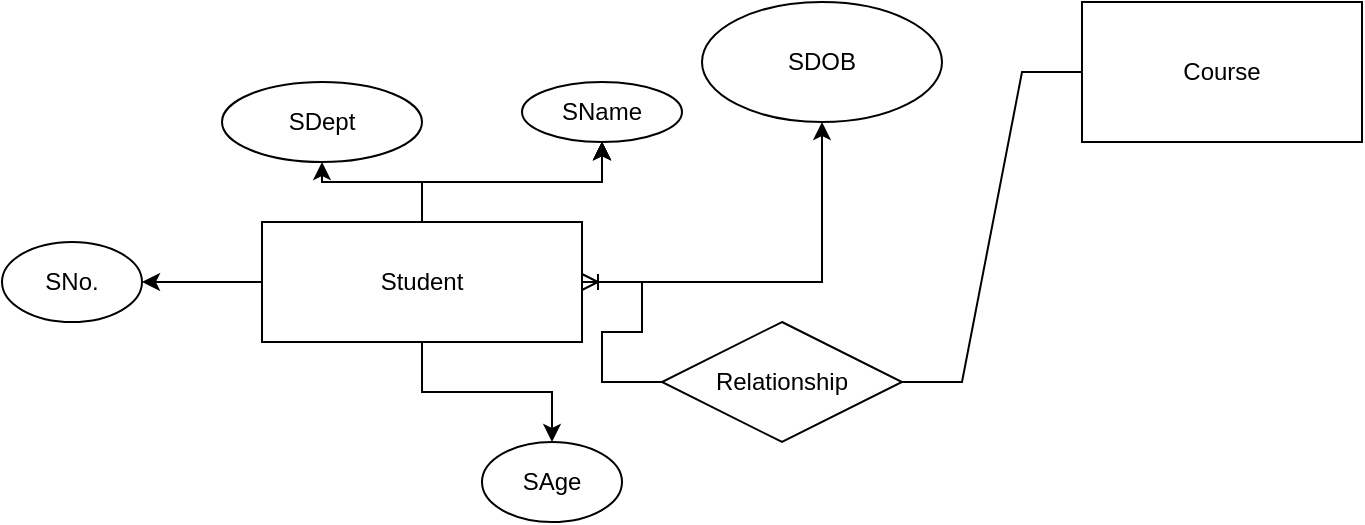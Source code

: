 <mxfile version="20.6.0" type="github">
  <diagram id="R2lEEEUBdFMjLlhIrx00" name="Page-1">
    <mxGraphModel dx="868" dy="439" grid="1" gridSize="10" guides="1" tooltips="1" connect="1" arrows="1" fold="1" page="1" pageScale="1" pageWidth="850" pageHeight="1100" math="0" shadow="0" extFonts="Permanent Marker^https://fonts.googleapis.com/css?family=Permanent+Marker">
      <root>
        <mxCell id="0" />
        <mxCell id="1" parent="0" />
        <mxCell id="3dNQoMDfdNyZ1fWs5VBs-3" value="" style="edgeStyle=orthogonalEdgeStyle;rounded=0;orthogonalLoop=1;jettySize=auto;html=1;" edge="1" parent="1" source="3dNQoMDfdNyZ1fWs5VBs-1" target="3dNQoMDfdNyZ1fWs5VBs-2">
          <mxGeometry relative="1" as="geometry" />
        </mxCell>
        <mxCell id="3dNQoMDfdNyZ1fWs5VBs-5" value="" style="edgeStyle=orthogonalEdgeStyle;rounded=0;orthogonalLoop=1;jettySize=auto;html=1;" edge="1" parent="1" source="3dNQoMDfdNyZ1fWs5VBs-1" target="3dNQoMDfdNyZ1fWs5VBs-4">
          <mxGeometry relative="1" as="geometry" />
        </mxCell>
        <mxCell id="3dNQoMDfdNyZ1fWs5VBs-7" value="" style="edgeStyle=orthogonalEdgeStyle;rounded=0;orthogonalLoop=1;jettySize=auto;html=1;" edge="1" parent="1" source="3dNQoMDfdNyZ1fWs5VBs-1" target="3dNQoMDfdNyZ1fWs5VBs-6">
          <mxGeometry relative="1" as="geometry" />
        </mxCell>
        <mxCell id="3dNQoMDfdNyZ1fWs5VBs-8" value="" style="edgeStyle=orthogonalEdgeStyle;rounded=0;orthogonalLoop=1;jettySize=auto;html=1;" edge="1" parent="1" source="3dNQoMDfdNyZ1fWs5VBs-1" target="3dNQoMDfdNyZ1fWs5VBs-2">
          <mxGeometry relative="1" as="geometry" />
        </mxCell>
        <mxCell id="3dNQoMDfdNyZ1fWs5VBs-9" value="" style="edgeStyle=orthogonalEdgeStyle;rounded=0;orthogonalLoop=1;jettySize=auto;html=1;" edge="1" parent="1" source="3dNQoMDfdNyZ1fWs5VBs-1" target="3dNQoMDfdNyZ1fWs5VBs-2">
          <mxGeometry relative="1" as="geometry" />
        </mxCell>
        <mxCell id="3dNQoMDfdNyZ1fWs5VBs-11" value="" style="edgeStyle=orthogonalEdgeStyle;rounded=0;orthogonalLoop=1;jettySize=auto;html=1;" edge="1" parent="1" source="3dNQoMDfdNyZ1fWs5VBs-1" target="3dNQoMDfdNyZ1fWs5VBs-10">
          <mxGeometry relative="1" as="geometry" />
        </mxCell>
        <mxCell id="3dNQoMDfdNyZ1fWs5VBs-12" value="" style="edgeStyle=orthogonalEdgeStyle;rounded=0;orthogonalLoop=1;jettySize=auto;html=1;" edge="1" parent="1" source="3dNQoMDfdNyZ1fWs5VBs-1" target="3dNQoMDfdNyZ1fWs5VBs-2">
          <mxGeometry relative="1" as="geometry" />
        </mxCell>
        <mxCell id="3dNQoMDfdNyZ1fWs5VBs-13" value="" style="edgeStyle=orthogonalEdgeStyle;rounded=0;orthogonalLoop=1;jettySize=auto;html=1;" edge="1" parent="1" source="3dNQoMDfdNyZ1fWs5VBs-1" target="3dNQoMDfdNyZ1fWs5VBs-2">
          <mxGeometry relative="1" as="geometry" />
        </mxCell>
        <mxCell id="3dNQoMDfdNyZ1fWs5VBs-19" value="" style="edgeStyle=orthogonalEdgeStyle;rounded=0;orthogonalLoop=1;jettySize=auto;html=1;" edge="1" parent="1" source="3dNQoMDfdNyZ1fWs5VBs-1" target="3dNQoMDfdNyZ1fWs5VBs-14">
          <mxGeometry relative="1" as="geometry" />
        </mxCell>
        <mxCell id="3dNQoMDfdNyZ1fWs5VBs-1" value="Student" style="whiteSpace=wrap;html=1;align=center;" vertex="1" parent="1">
          <mxGeometry x="170" y="310" width="160" height="60" as="geometry" />
        </mxCell>
        <mxCell id="3dNQoMDfdNyZ1fWs5VBs-2" value="SName" style="ellipse;whiteSpace=wrap;html=1;" vertex="1" parent="1">
          <mxGeometry x="300" y="240" width="80" height="30" as="geometry" />
        </mxCell>
        <mxCell id="3dNQoMDfdNyZ1fWs5VBs-4" value="SNo." style="ellipse;whiteSpace=wrap;html=1;" vertex="1" parent="1">
          <mxGeometry x="40" y="320" width="70" height="40" as="geometry" />
        </mxCell>
        <mxCell id="3dNQoMDfdNyZ1fWs5VBs-6" value="SAge" style="ellipse;whiteSpace=wrap;html=1;" vertex="1" parent="1">
          <mxGeometry x="280" y="420" width="70" height="40" as="geometry" />
        </mxCell>
        <mxCell id="3dNQoMDfdNyZ1fWs5VBs-10" value="&lt;div&gt;SDOB&lt;/div&gt;" style="ellipse;whiteSpace=wrap;html=1;" vertex="1" parent="1">
          <mxGeometry x="390" y="200" width="120" height="60" as="geometry" />
        </mxCell>
        <mxCell id="3dNQoMDfdNyZ1fWs5VBs-14" value="SDept" style="ellipse;whiteSpace=wrap;html=1;align=center;" vertex="1" parent="1">
          <mxGeometry x="150" y="240" width="100" height="40" as="geometry" />
        </mxCell>
        <mxCell id="3dNQoMDfdNyZ1fWs5VBs-20" value="Course" style="whiteSpace=wrap;html=1;align=center;" vertex="1" parent="1">
          <mxGeometry x="580" y="200" width="140" height="70" as="geometry" />
        </mxCell>
        <mxCell id="3dNQoMDfdNyZ1fWs5VBs-29" value="" style="edgeStyle=entityRelationEdgeStyle;fontSize=12;html=1;endArrow=ERoneToMany;rounded=0;entryX=1;entryY=0.5;entryDx=0;entryDy=0;startArrow=none;" edge="1" parent="1" source="3dNQoMDfdNyZ1fWs5VBs-22" target="3dNQoMDfdNyZ1fWs5VBs-1">
          <mxGeometry width="100" height="100" relative="1" as="geometry">
            <mxPoint x="370" y="410" as="sourcePoint" />
            <mxPoint x="470" y="310" as="targetPoint" />
          </mxGeometry>
        </mxCell>
        <mxCell id="3dNQoMDfdNyZ1fWs5VBs-22" value="Relationship" style="shape=rhombus;perimeter=rhombusPerimeter;whiteSpace=wrap;html=1;align=center;" vertex="1" parent="1">
          <mxGeometry x="370" y="360" width="120" height="60" as="geometry" />
        </mxCell>
        <mxCell id="3dNQoMDfdNyZ1fWs5VBs-30" value="" style="edgeStyle=entityRelationEdgeStyle;fontSize=12;html=1;endArrow=none;rounded=0;entryX=1;entryY=0.5;entryDx=0;entryDy=0;" edge="1" parent="1" source="3dNQoMDfdNyZ1fWs5VBs-20" target="3dNQoMDfdNyZ1fWs5VBs-22">
          <mxGeometry width="100" height="100" relative="1" as="geometry">
            <mxPoint x="640" y="235" as="sourcePoint" />
            <mxPoint x="330" y="340" as="targetPoint" />
          </mxGeometry>
        </mxCell>
      </root>
    </mxGraphModel>
  </diagram>
</mxfile>

